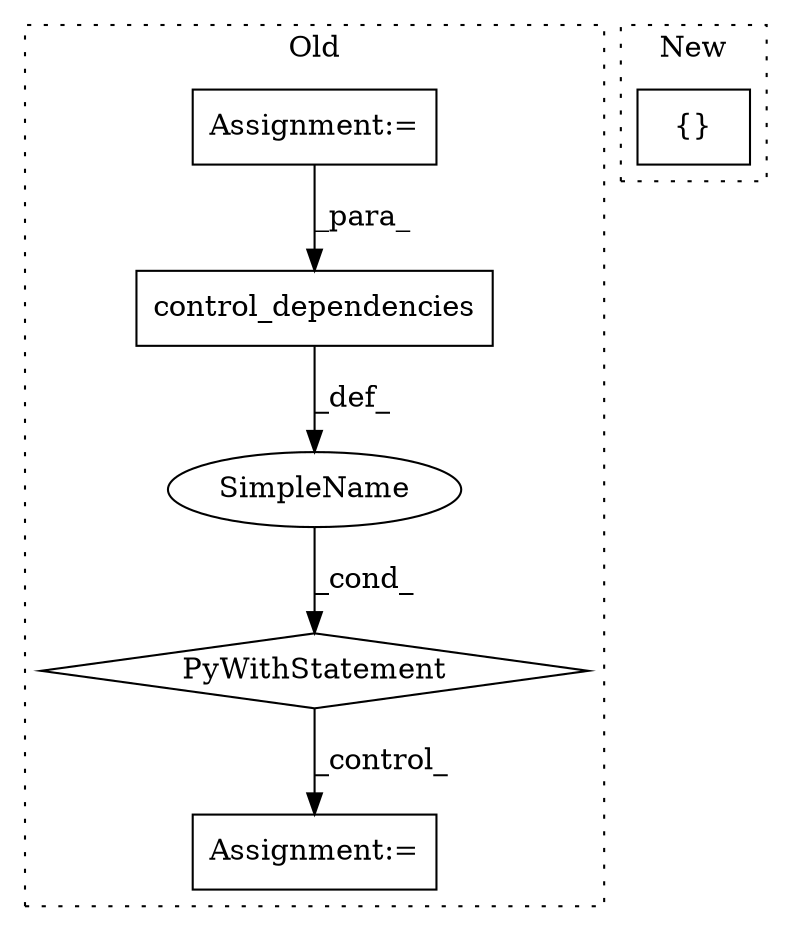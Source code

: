 digraph G {
subgraph cluster0 {
1 [label="control_dependencies" a="32" s="8736,8771" l="21,1" shape="box"];
3 [label="PyWithStatement" a="104" s="8695,8772" l="10,2" shape="diamond"];
4 [label="Assignment:=" a="7" s="8425" l="1" shape="box"];
5 [label="Assignment:=" a="7" s="8809" l="1" shape="box"];
6 [label="SimpleName" a="42" s="" l="" shape="ellipse"];
label = "Old";
style="dotted";
}
subgraph cluster1 {
2 [label="{}" a="4" s="8615,8642" l="1,1" shape="box"];
label = "New";
style="dotted";
}
1 -> 6 [label="_def_"];
3 -> 5 [label="_control_"];
4 -> 1 [label="_para_"];
6 -> 3 [label="_cond_"];
}